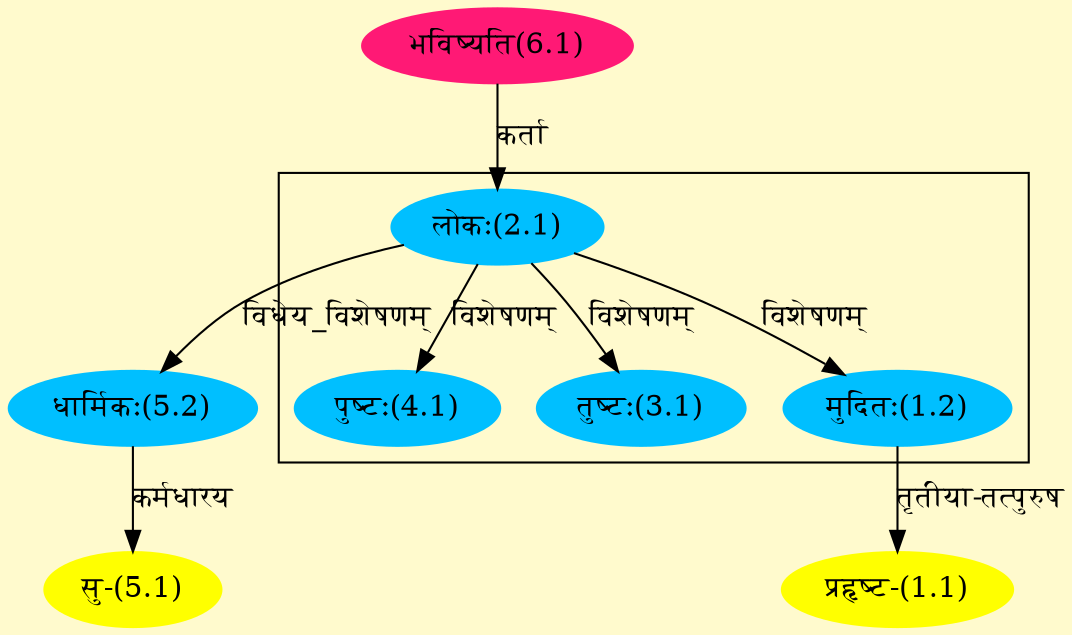 digraph G{
rankdir=BT;
 compound=true;
 bgcolor="lemonchiffon1";

subgraph cluster_1{
Node1_2 [style=filled, color="#00BFFF" label = "मुदितः(1.2)"]
Node2_1 [style=filled, color="#00BFFF" label = "लोकः(2.1)"]
Node3_1 [style=filled, color="#00BFFF" label = "तुष्टः(3.1)"]
Node4_1 [style=filled, color="#00BFFF" label = "पुष्टः(4.1)"]

}
Node1_1 [style=filled, color="#FFFF00" label = "प्रहृष्ट-(1.1)"]
Node1_2 [style=filled, color="#00BFFF" label = "मुदितः(1.2)"]
Node2_1 [style=filled, color="#00BFFF" label = "लोकः(2.1)"]
Node6_1 [style=filled, color="#FF1975" label = "भविष्यति(6.1)"]
Node5_1 [style=filled, color="#FFFF00" label = "सु-(5.1)"]
Node5_2 [style=filled, color="#00BFFF" label = "धार्मिकः(5.2)"]
/* Start of Relations section */

Node1_1 -> Node1_2 [  label="तृतीया-तत्पुरुष"  dir="back" ]
Node1_2 -> Node2_1 [  label="विशेषणम्"  dir="back" ]
Node2_1 -> Node6_1 [  label="कर्ता"  dir="back" ]
Node3_1 -> Node2_1 [  label="विशेषणम्"  dir="back" ]
Node4_1 -> Node2_1 [  label="विशेषणम्"  dir="back" ]
Node5_1 -> Node5_2 [  label="कर्मधारय"  dir="back" ]
Node5_2 -> Node2_1 [  label="विधेय_विशेषणम्"  dir="back" ]
}
